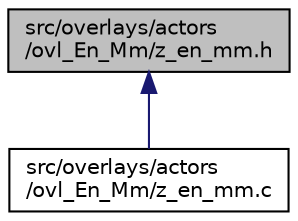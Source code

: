 digraph "src/overlays/actors/ovl_En_Mm/z_en_mm.h"
{
 // LATEX_PDF_SIZE
  edge [fontname="Helvetica",fontsize="10",labelfontname="Helvetica",labelfontsize="10"];
  node [fontname="Helvetica",fontsize="10",shape=record];
  Node1 [label="src/overlays/actors\l/ovl_En_Mm/z_en_mm.h",height=0.2,width=0.4,color="black", fillcolor="grey75", style="filled", fontcolor="black",tooltip=" "];
  Node1 -> Node2 [dir="back",color="midnightblue",fontsize="10",style="solid",fontname="Helvetica"];
  Node2 [label="src/overlays/actors\l/ovl_En_Mm/z_en_mm.c",height=0.2,width=0.4,color="black", fillcolor="white", style="filled",URL="$d7/da2/z__en__mm_8c.html",tooltip=" "];
}
